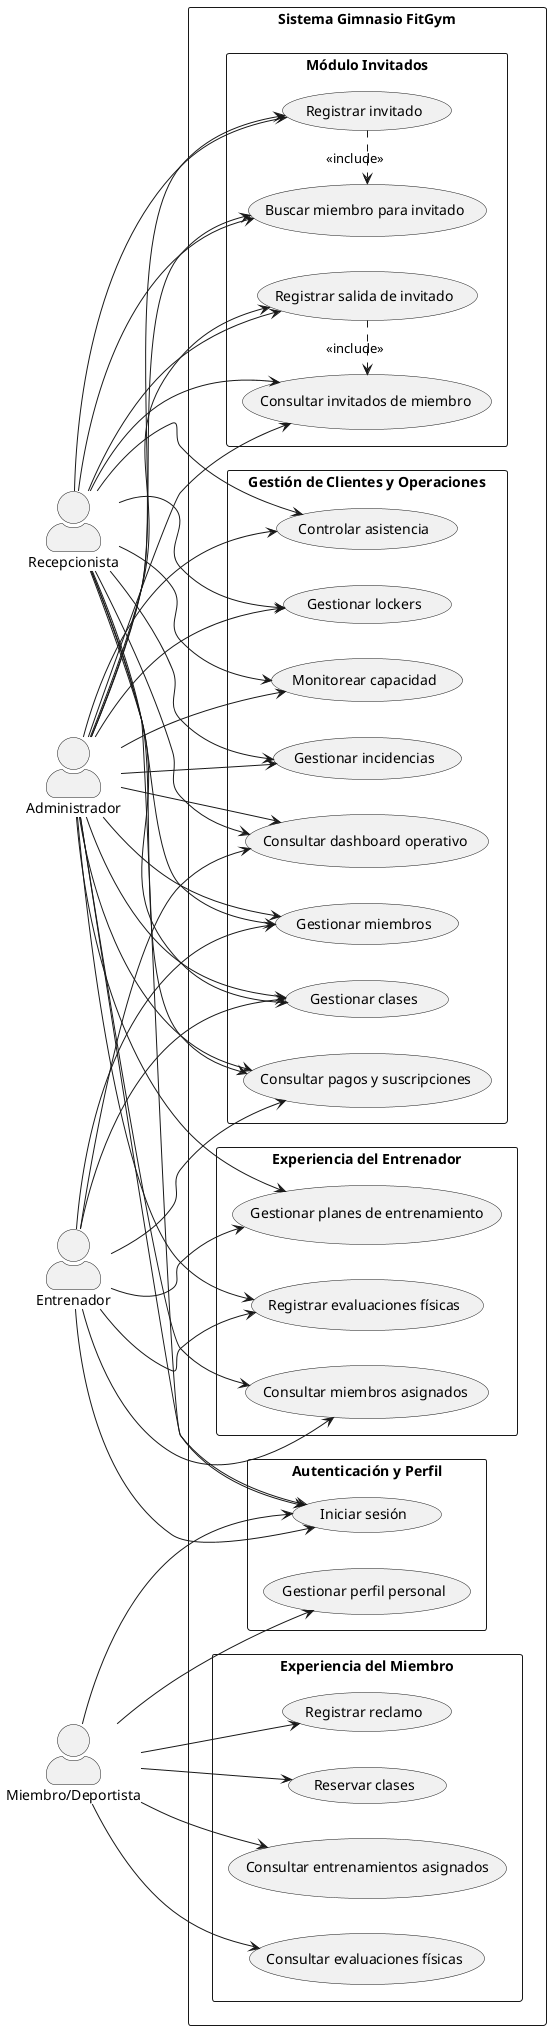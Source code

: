 @startuml
left to right direction
skinparam actorStyle awesome
skinparam packageStyle rectangle

actor "Administrador" as Admin
actor "Recepcionista" as Recep
actor "Entrenador" as Coach
actor "Miembro/Deportista" as Member

rectangle "Sistema Gimnasio FitGym" {
  package "Autenticación y Perfil" {
    usecase "Iniciar sesión" as UC_Login
    usecase "Gestionar perfil personal" as UC_Perfil
  }
  package "Gestión de Clientes y Operaciones" {
    usecase "Gestionar miembros" as UC_Miembros
    usecase "Gestionar incidencias" as UC_Incidencias
    usecase "Gestionar clases" as UC_Clases
    usecase "Consultar pagos y suscripciones" as UC_Pagos
    usecase "Controlar asistencia" as UC_Asistencia
    usecase "Gestionar lockers" as UC_Lockers
    usecase "Monitorear capacidad" as UC_Monitoreo
    usecase "Consultar dashboard operativo" as UC_Dashboard
  }
  package "Módulo Invitados" {
    usecase "Buscar miembro para invitado" as UC_BuscarMiembro
    usecase "Registrar invitado" as UC_RegistrarInvitado
    usecase "Consultar invitados de miembro" as UC_ConsultarInvitados
    usecase "Registrar salida de invitado" as UC_SalidaInvitado
  }
  package "Experiencia del Miembro" {
    usecase "Reservar clases" as UC_Reservas
    usecase "Consultar entrenamientos asignados" as UC_Entrenamientos
    usecase "Consultar evaluaciones físicas" as UC_Evaluaciones
    usecase "Registrar reclamo" as UC_Reclamos
  }
  package "Experiencia del Entrenador" {
    usecase "Gestionar planes de entrenamiento" as UC_GestionEntrenamientos
    usecase "Registrar evaluaciones físicas" as UC_GestionEvaluaciones
    usecase "Consultar miembros asignados" as UC_MiembrosAsignados
  }
}

Member --> UC_Login
Member --> UC_Perfil
Member --> UC_Reservas
Member --> UC_Entrenamientos
Member --> UC_Evaluaciones
Member --> UC_Reclamos

Admin --> UC_Login
Admin --> UC_Miembros
Admin --> UC_Incidencias
Admin --> UC_Clases
Admin --> UC_Pagos
Admin --> UC_Asistencia
Admin --> UC_Lockers
Admin --> UC_Monitoreo
Admin --> UC_Dashboard
Admin --> UC_BuscarMiembro
Admin --> UC_RegistrarInvitado
Admin --> UC_ConsultarInvitados
Admin --> UC_SalidaInvitado
Admin --> UC_GestionEntrenamientos
Admin --> UC_GestionEvaluaciones
Admin --> UC_MiembrosAsignados

Recep --> UC_Login
Recep --> UC_Miembros
Recep --> UC_Incidencias
Recep --> UC_Clases
Recep --> UC_Pagos
Recep --> UC_Asistencia
Recep --> UC_Lockers
Recep --> UC_Monitoreo
Recep --> UC_Dashboard
Recep --> UC_BuscarMiembro
Recep --> UC_RegistrarInvitado
Recep --> UC_ConsultarInvitados
Recep --> UC_SalidaInvitado

Coach --> UC_Login
Coach --> UC_Miembros
Coach --> UC_Clases
Coach --> UC_Pagos
Coach --> UC_Dashboard
Coach --> UC_GestionEntrenamientos
Coach --> UC_GestionEvaluaciones
Coach --> UC_MiembrosAsignados

UC_RegistrarInvitado .> UC_BuscarMiembro : <<include>>
UC_SalidaInvitado .> UC_ConsultarInvitados : <<include>>
@enduml

